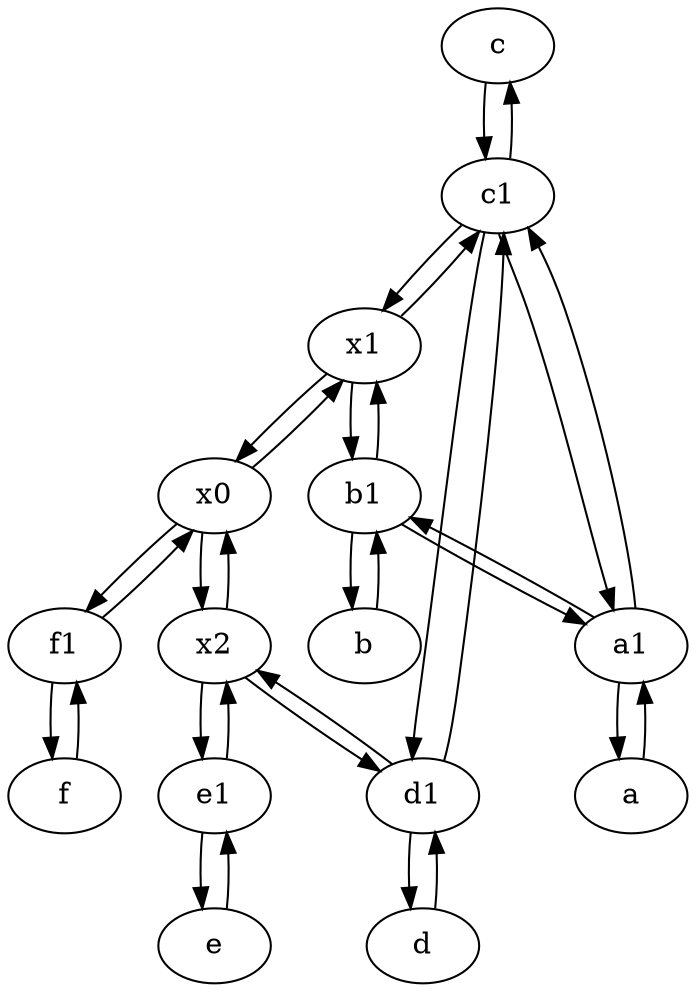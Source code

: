digraph  {
	c [pos="20,10!"];
	x0;
	a [pos="40,10!"];
	e [pos="30,50!"];
	d [pos="20,30!"];
	b [pos="50,20!"];
	f [pos="15,45!"];
	b1 [pos="45,20!"];
	a1 [pos="40,15!"];
	c1 [pos="30,15!"];
	e1 [pos="25,45!"];
	d1 [pos="25,30!"];
	x1;
	x2;
	f1;
	a1 -> b1;
	x1 -> c1;
	b1 -> a1;
	e1 -> x2;
	d -> d1;
	x0 -> x1;
	c1 -> c;
	x0 -> f1;
	x2 -> d1;
	x1 -> b1;
	a1 -> c1;
	b1 -> x1;
	a1 -> a;
	f -> f1;
	f1 -> x0;
	d1 -> d;
	f1 -> f;
	b1 -> b;
	b -> b1;
	c1 -> d1;
	c -> c1;
	x0 -> x2;
	d1 -> c1;
	c1 -> x1;
	x2 -> e1;
	e -> e1;
	d1 -> x2;
	a -> a1;
	e1 -> e;
	x1 -> x0;
	x2 -> x0;
	c1 -> a1;

	}